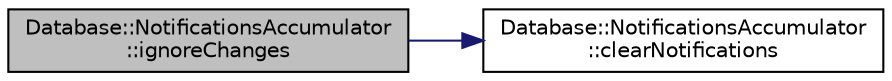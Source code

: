 digraph "Database::NotificationsAccumulator::ignoreChanges"
{
 // LATEX_PDF_SIZE
  edge [fontname="Helvetica",fontsize="10",labelfontname="Helvetica",labelfontsize="10"];
  node [fontname="Helvetica",fontsize="10",shape=record];
  rankdir="LR";
  Node1 [label="Database::NotificationsAccumulator\l::ignoreChanges",height=0.2,width=0.4,color="black", fillcolor="grey75", style="filled", fontcolor="black",tooltip=" "];
  Node1 -> Node2 [color="midnightblue",fontsize="10",style="solid",fontname="Helvetica"];
  Node2 [label="Database::NotificationsAccumulator\l::clearNotifications",height=0.2,width=0.4,color="black", fillcolor="white", style="filled",URL="$class_database_1_1_notifications_accumulator.html#a0b6d547032516337cfcb6154e95a81d2",tooltip=" "];
}
